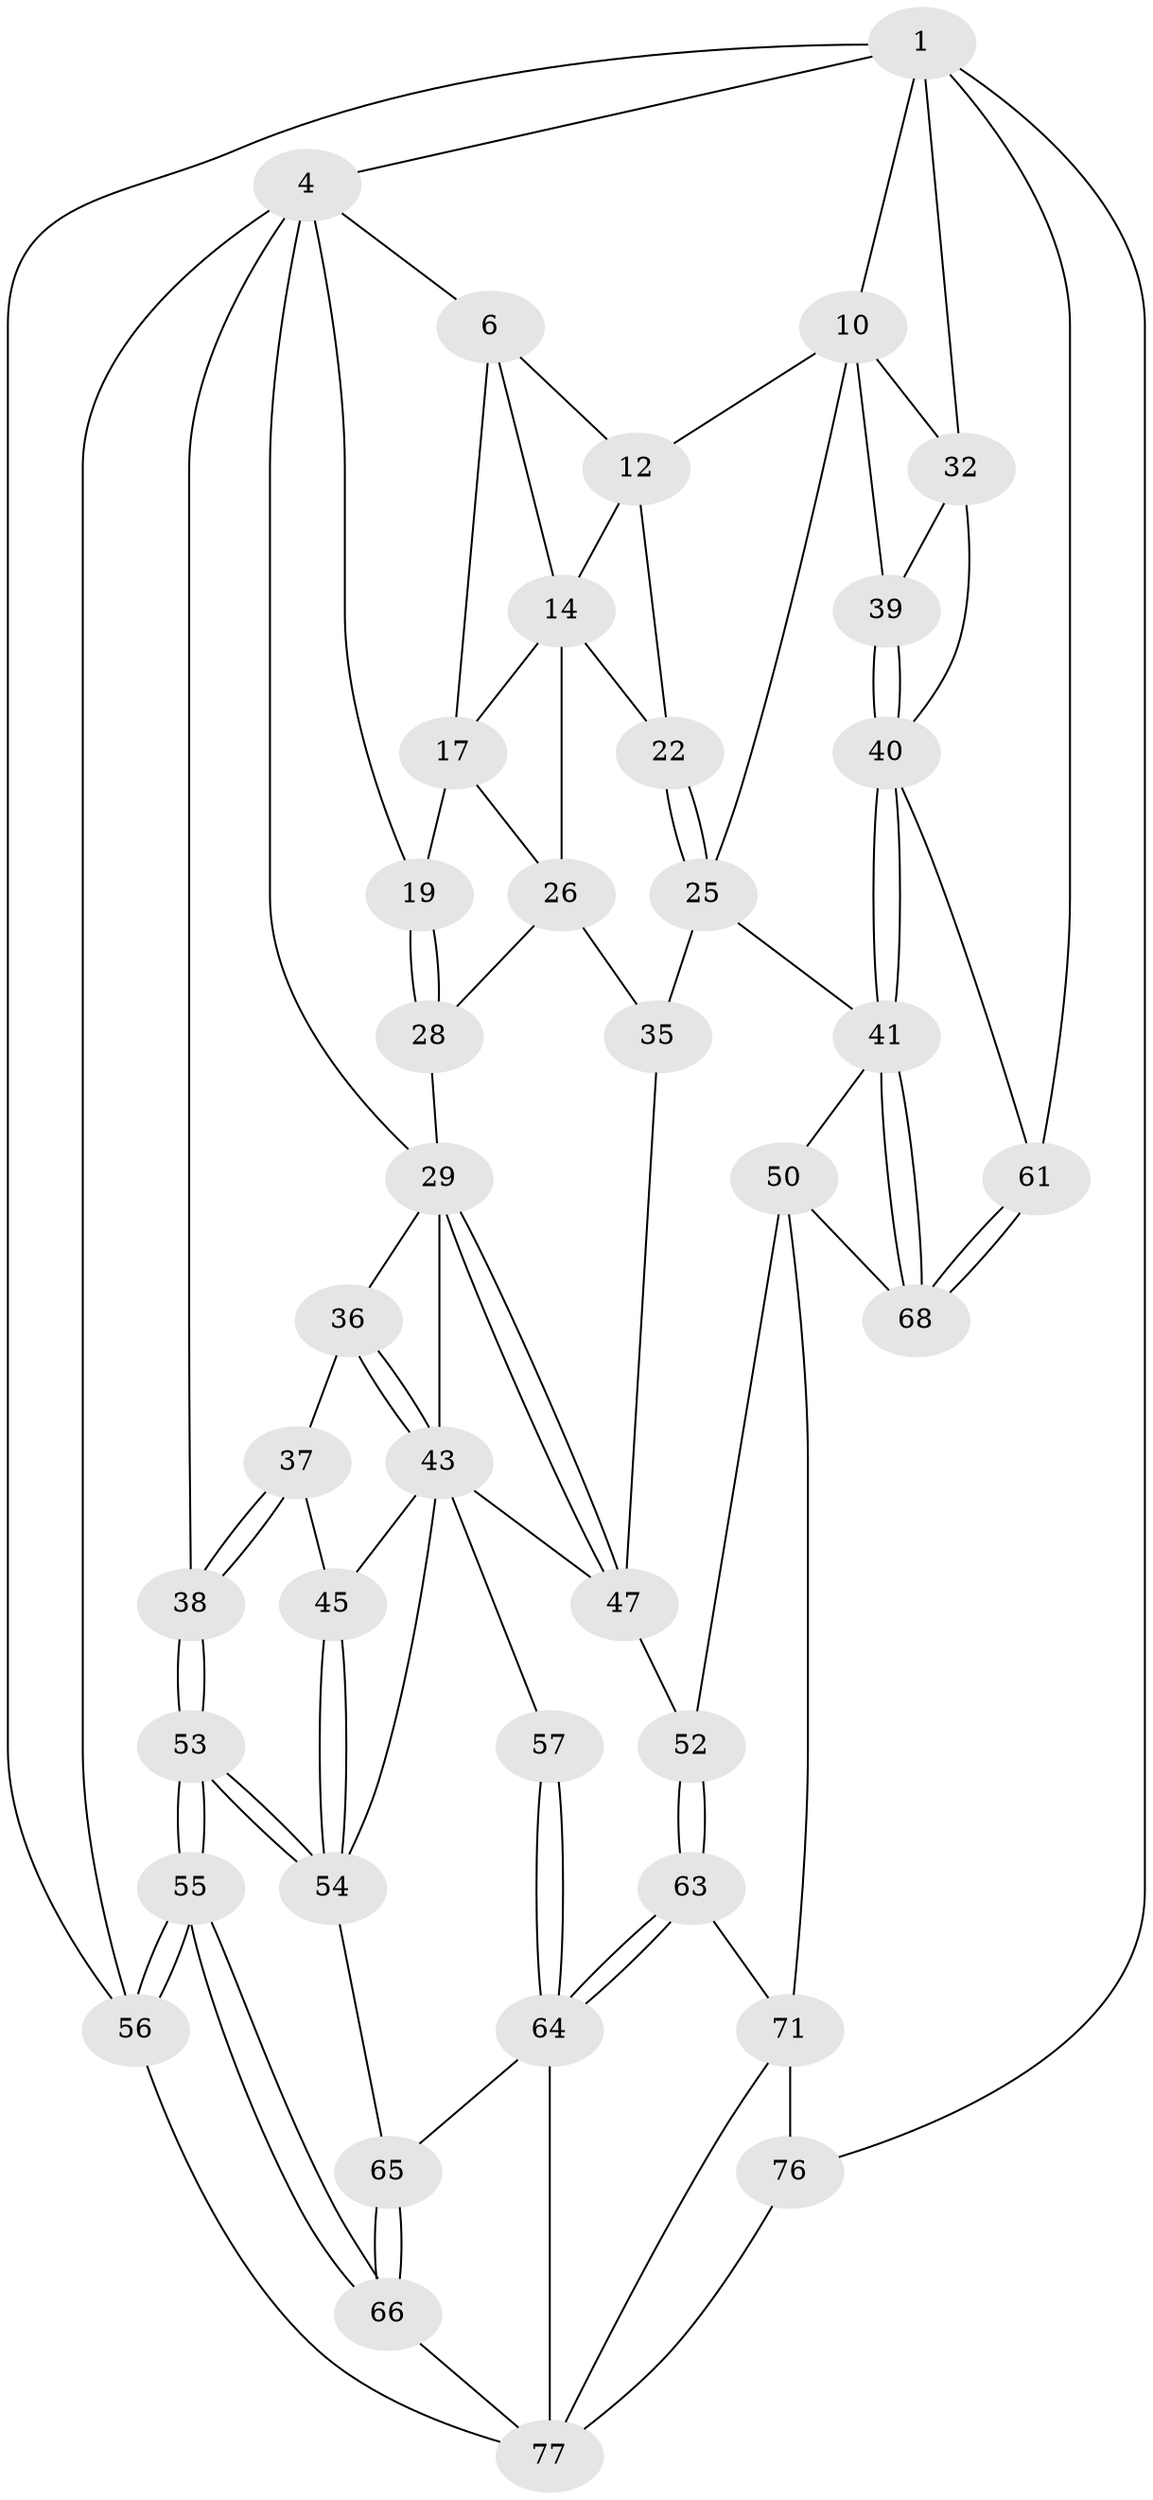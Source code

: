 // original degree distribution, {3: 0.025, 4: 0.2375, 6: 0.2125, 5: 0.525}
// Generated by graph-tools (version 1.1) at 2025/28/03/15/25 16:28:00]
// undirected, 40 vertices, 94 edges
graph export_dot {
graph [start="1"]
  node [color=gray90,style=filled];
  1 [pos="+0.9903034531977847+0",super="+9+2"];
  4 [pos="+0+0",super="+5"];
  6 [pos="+0.3271776754337133+0",super="+7"];
  10 [pos="+0.9135886486186159+0.21137699700562357",super="+11"];
  12 [pos="+0.7990149311173023+0.09885704928892769",super="+13"];
  14 [pos="+0.5441517601151017+0",super="+15"];
  17 [pos="+0.39821024445785963+0.040399042578006174",super="+18"];
  19 [pos="+0.2446389141166353+0.17898525505502147"];
  22 [pos="+0.6911319963691024+0.27531026649588447"];
  25 [pos="+0.7421578204953863+0.3210780462559662",super="+34"];
  26 [pos="+0.433350025153473+0.35956148560633544",super="+27"];
  28 [pos="+0.3866045673031381+0.37316380814805716"];
  29 [pos="+0.3825198094775803+0.37545091544723924",super="+30"];
  32 [pos="+1+0.3095634214871662",super="+33"];
  35 [pos="+0.5067637237605415+0.4279762821712937"];
  36 [pos="+0.1737163605070346+0.402958506421055"];
  37 [pos="+0.1391605317234231+0.41341990597666545"];
  38 [pos="+0+0.21665078899477846"];
  39 [pos="+0.845107521718412+0.4560744756162666"];
  40 [pos="+0.8035254679998618+0.5966132456501279",super="+59"];
  41 [pos="+0.7932348568899508+0.6112102008360036",super="+42"];
  43 [pos="+0.15620870877223522+0.5594315146689421",super="+44+46"];
  45 [pos="+0.07242123239446406+0.510918979500681"];
  47 [pos="+0.31292407212845386+0.6106856148717387",super="+49"];
  50 [pos="+0.6576893623122023+0.6896625735721009",super="+51+69"];
  52 [pos="+0.5239325843562831+0.673245042578227"];
  53 [pos="+0+0.47969847145595135"];
  54 [pos="+0+0.5086337883780794",super="+62"];
  55 [pos="+0+1"];
  56 [pos="+0+1"];
  57 [pos="+0.27891040764292746+0.6643613725286379"];
  61 [pos="+1+0.9917609104548821"];
  63 [pos="+0.34043295050730327+0.7844577260313031"];
  64 [pos="+0.3146765193957933+0.7686492160219519",super="+67"];
  65 [pos="+0.010171076399463871+0.8145453609796363"];
  66 [pos="+0+0.9199090520226678"];
  68 [pos="+1+0.9586341267961113"];
  71 [pos="+0.503353927723235+0.8833523486828132",super="+75+72"];
  76 [pos="+0.6799303759760388+1",super="+79"];
  77 [pos="+0.2760536996354852+1",super="+80+78"];
  1 -- 10;
  1 -- 32;
  1 -- 4;
  1 -- 56;
  1 -- 76;
  1 -- 61;
  4 -- 38;
  4 -- 56;
  4 -- 19;
  4 -- 6;
  4 -- 29;
  6 -- 17;
  6 -- 12;
  6 -- 14;
  10 -- 32;
  10 -- 25;
  10 -- 12;
  10 -- 39;
  12 -- 22;
  12 -- 14 [weight=2];
  14 -- 17;
  14 -- 22;
  14 -- 26;
  17 -- 26;
  17 -- 19;
  19 -- 28;
  19 -- 28;
  22 -- 25;
  22 -- 25;
  25 -- 35;
  25 -- 41;
  26 -- 35;
  26 -- 28;
  28 -- 29;
  29 -- 47;
  29 -- 47;
  29 -- 36;
  29 -- 43;
  32 -- 39;
  32 -- 40;
  35 -- 47;
  36 -- 37;
  36 -- 43;
  36 -- 43;
  37 -- 38;
  37 -- 38;
  37 -- 45;
  38 -- 53;
  38 -- 53;
  39 -- 40;
  39 -- 40;
  40 -- 41;
  40 -- 41;
  40 -- 61;
  41 -- 68;
  41 -- 68;
  41 -- 50;
  43 -- 57 [weight=2];
  43 -- 45;
  43 -- 54;
  43 -- 47;
  45 -- 54;
  45 -- 54;
  47 -- 52;
  50 -- 52;
  50 -- 71 [weight=2];
  50 -- 68;
  52 -- 63;
  52 -- 63;
  53 -- 54;
  53 -- 54;
  53 -- 55;
  53 -- 55;
  54 -- 65;
  55 -- 56;
  55 -- 56;
  55 -- 66;
  55 -- 66;
  56 -- 77;
  57 -- 64;
  57 -- 64;
  61 -- 68;
  61 -- 68;
  63 -- 64;
  63 -- 64;
  63 -- 71;
  64 -- 65;
  64 -- 77;
  65 -- 66;
  65 -- 66;
  66 -- 77;
  71 -- 76 [weight=2];
  71 -- 77;
  76 -- 77;
}
